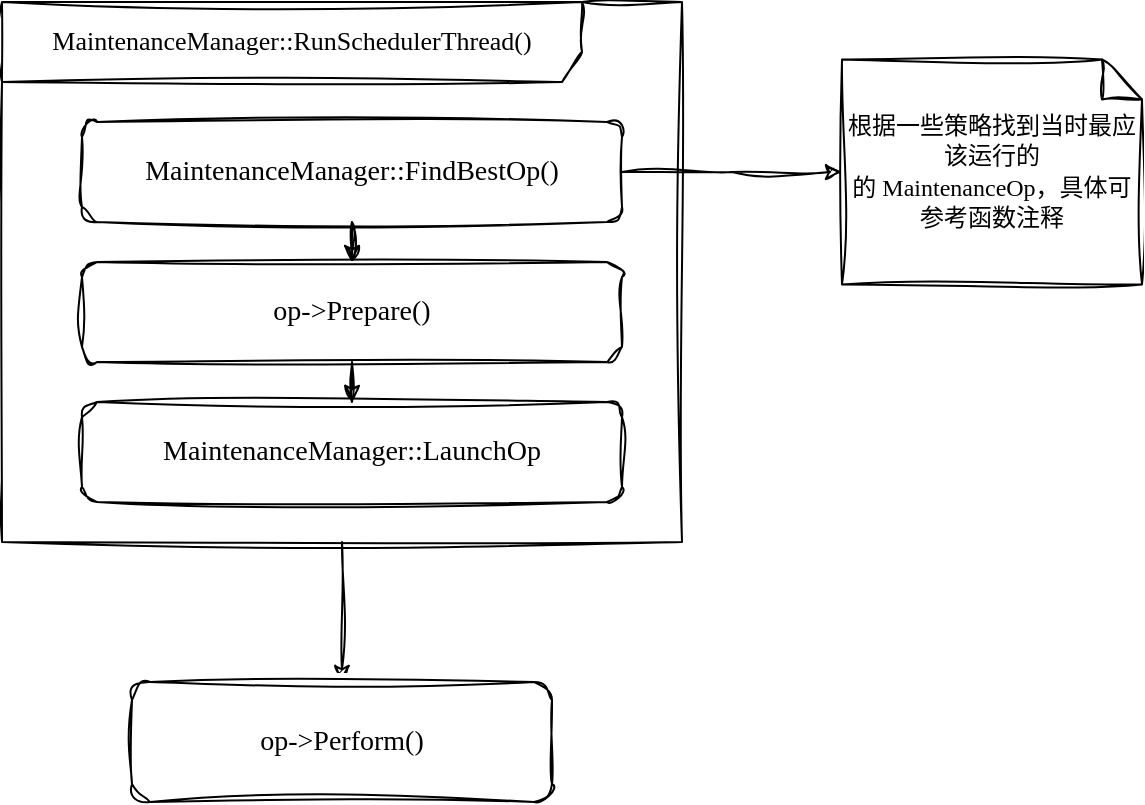 <mxfile version="28.0.4">
  <diagram name="第 1 页" id="FtmiWtlJsPdI22yB_Y1m">
    <mxGraphModel dx="1426" dy="751" grid="0" gridSize="10" guides="1" tooltips="1" connect="1" arrows="1" fold="1" page="0" pageScale="1" pageWidth="827" pageHeight="1169" math="0" shadow="0">
      <root>
        <mxCell id="0" />
        <mxCell id="1" parent="0" />
        <mxCell id="DZ11jNZR-5T-r3gZbmEX-10" style="edgeStyle=orthogonalEdgeStyle;rounded=0;sketch=1;hachureGap=4;jiggle=2;curveFitting=1;orthogonalLoop=1;jettySize=auto;html=1;fontFamily=Architects Daughter;fontSource=https%3A%2F%2Ffonts.googleapis.com%2Fcss%3Ffamily%3DArchitects%2BDaughter;" edge="1" parent="1" source="DZ11jNZR-5T-r3gZbmEX-2" target="DZ11jNZR-5T-r3gZbmEX-11">
          <mxGeometry relative="1" as="geometry">
            <mxPoint x="290" y="550" as="targetPoint" />
          </mxGeometry>
        </mxCell>
        <mxCell id="DZ11jNZR-5T-r3gZbmEX-2" value="&lt;font style=&quot;font-size: 13px;&quot; face=&quot;Comic Sans MS&quot;&gt;MaintenanceManager::RunSchedulerThread()&lt;/font&gt;" style="shape=umlFrame;whiteSpace=wrap;html=1;pointerEvents=0;sketch=1;hachureGap=4;jiggle=2;curveFitting=1;fontFamily=Architects Daughter;fontSource=https%3A%2F%2Ffonts.googleapis.com%2Fcss%3Ffamily%3DArchitects%2BDaughter;width=290;height=40;" vertex="1" parent="1">
          <mxGeometry x="120" y="110" width="340" height="270" as="geometry" />
        </mxCell>
        <mxCell id="DZ11jNZR-5T-r3gZbmEX-8" style="edgeStyle=orthogonalEdgeStyle;rounded=0;sketch=1;hachureGap=4;jiggle=2;curveFitting=1;orthogonalLoop=1;jettySize=auto;html=1;fontFamily=Architects Daughter;fontSource=https%3A%2F%2Ffonts.googleapis.com%2Fcss%3Ffamily%3DArchitects%2BDaughter;" edge="1" parent="1" source="DZ11jNZR-5T-r3gZbmEX-3" target="DZ11jNZR-5T-r3gZbmEX-6">
          <mxGeometry relative="1" as="geometry" />
        </mxCell>
        <mxCell id="DZ11jNZR-5T-r3gZbmEX-3" value="&lt;font style=&quot;font-size: 14px;&quot; face=&quot;Comic Sans MS&quot;&gt;MaintenanceManager::FindBestOp()&lt;/font&gt;" style="rounded=1;whiteSpace=wrap;html=1;sketch=1;hachureGap=4;jiggle=2;curveFitting=1;fontFamily=Architects Daughter;fontSource=https%3A%2F%2Ffonts.googleapis.com%2Fcss%3Ffamily%3DArchitects%2BDaughter;" vertex="1" parent="1">
          <mxGeometry x="160" y="170" width="270" height="50" as="geometry" />
        </mxCell>
        <mxCell id="DZ11jNZR-5T-r3gZbmEX-4" value="&lt;font face=&quot;Comic Sans MS&quot;&gt;根据一些策略找到当时最应该运行的的&amp;nbsp;MaintenanceOp，具体可参考函数注释&lt;/font&gt;" style="shape=note;size=20;whiteSpace=wrap;html=1;sketch=1;hachureGap=4;jiggle=2;curveFitting=1;fontFamily=Architects Daughter;fontSource=https%3A%2F%2Ffonts.googleapis.com%2Fcss%3Ffamily%3DArchitects%2BDaughter;" vertex="1" parent="1">
          <mxGeometry x="540" y="138.75" width="150" height="112.5" as="geometry" />
        </mxCell>
        <mxCell id="DZ11jNZR-5T-r3gZbmEX-5" style="edgeStyle=orthogonalEdgeStyle;rounded=0;sketch=1;hachureGap=4;jiggle=2;curveFitting=1;orthogonalLoop=1;jettySize=auto;html=1;exitX=1;exitY=0.5;exitDx=0;exitDy=0;fontFamily=Architects Daughter;fontSource=https%3A%2F%2Ffonts.googleapis.com%2Fcss%3Ffamily%3DArchitects%2BDaughter;" edge="1" parent="1" source="DZ11jNZR-5T-r3gZbmEX-3" target="DZ11jNZR-5T-r3gZbmEX-4">
          <mxGeometry relative="1" as="geometry" />
        </mxCell>
        <mxCell id="DZ11jNZR-5T-r3gZbmEX-9" style="edgeStyle=orthogonalEdgeStyle;rounded=0;sketch=1;hachureGap=4;jiggle=2;curveFitting=1;orthogonalLoop=1;jettySize=auto;html=1;fontFamily=Architects Daughter;fontSource=https%3A%2F%2Ffonts.googleapis.com%2Fcss%3Ffamily%3DArchitects%2BDaughter;" edge="1" parent="1" source="DZ11jNZR-5T-r3gZbmEX-6" target="DZ11jNZR-5T-r3gZbmEX-7">
          <mxGeometry relative="1" as="geometry" />
        </mxCell>
        <mxCell id="DZ11jNZR-5T-r3gZbmEX-6" value="&lt;font face=&quot;Comic Sans MS&quot;&gt;&lt;span style=&quot;font-size: 14px;&quot;&gt;op-&amp;gt;Prepare()&lt;/span&gt;&lt;/font&gt;" style="rounded=1;whiteSpace=wrap;html=1;sketch=1;hachureGap=4;jiggle=2;curveFitting=1;fontFamily=Architects Daughter;fontSource=https%3A%2F%2Ffonts.googleapis.com%2Fcss%3Ffamily%3DArchitects%2BDaughter;" vertex="1" parent="1">
          <mxGeometry x="160" y="240" width="270" height="50" as="geometry" />
        </mxCell>
        <mxCell id="DZ11jNZR-5T-r3gZbmEX-7" value="&lt;font face=&quot;Comic Sans MS&quot;&gt;&lt;span style=&quot;font-size: 14px;&quot;&gt;MaintenanceManager::LaunchOp&lt;/span&gt;&lt;/font&gt;" style="rounded=1;whiteSpace=wrap;html=1;sketch=1;hachureGap=4;jiggle=2;curveFitting=1;fontFamily=Architects Daughter;fontSource=https%3A%2F%2Ffonts.googleapis.com%2Fcss%3Ffamily%3DArchitects%2BDaughter;" vertex="1" parent="1">
          <mxGeometry x="160" y="310" width="270" height="50" as="geometry" />
        </mxCell>
        <mxCell id="DZ11jNZR-5T-r3gZbmEX-11" value="&lt;font style=&quot;font-size: 14px;&quot; face=&quot;Comic Sans MS&quot;&gt;op-&amp;gt;Perform()&lt;/font&gt;" style="rounded=1;whiteSpace=wrap;html=1;sketch=1;hachureGap=4;jiggle=2;curveFitting=1;fontFamily=Architects Daughter;fontSource=https%3A%2F%2Ffonts.googleapis.com%2Fcss%3Ffamily%3DArchitects%2BDaughter;" vertex="1" parent="1">
          <mxGeometry x="185" y="450" width="210" height="60" as="geometry" />
        </mxCell>
      </root>
    </mxGraphModel>
  </diagram>
</mxfile>
